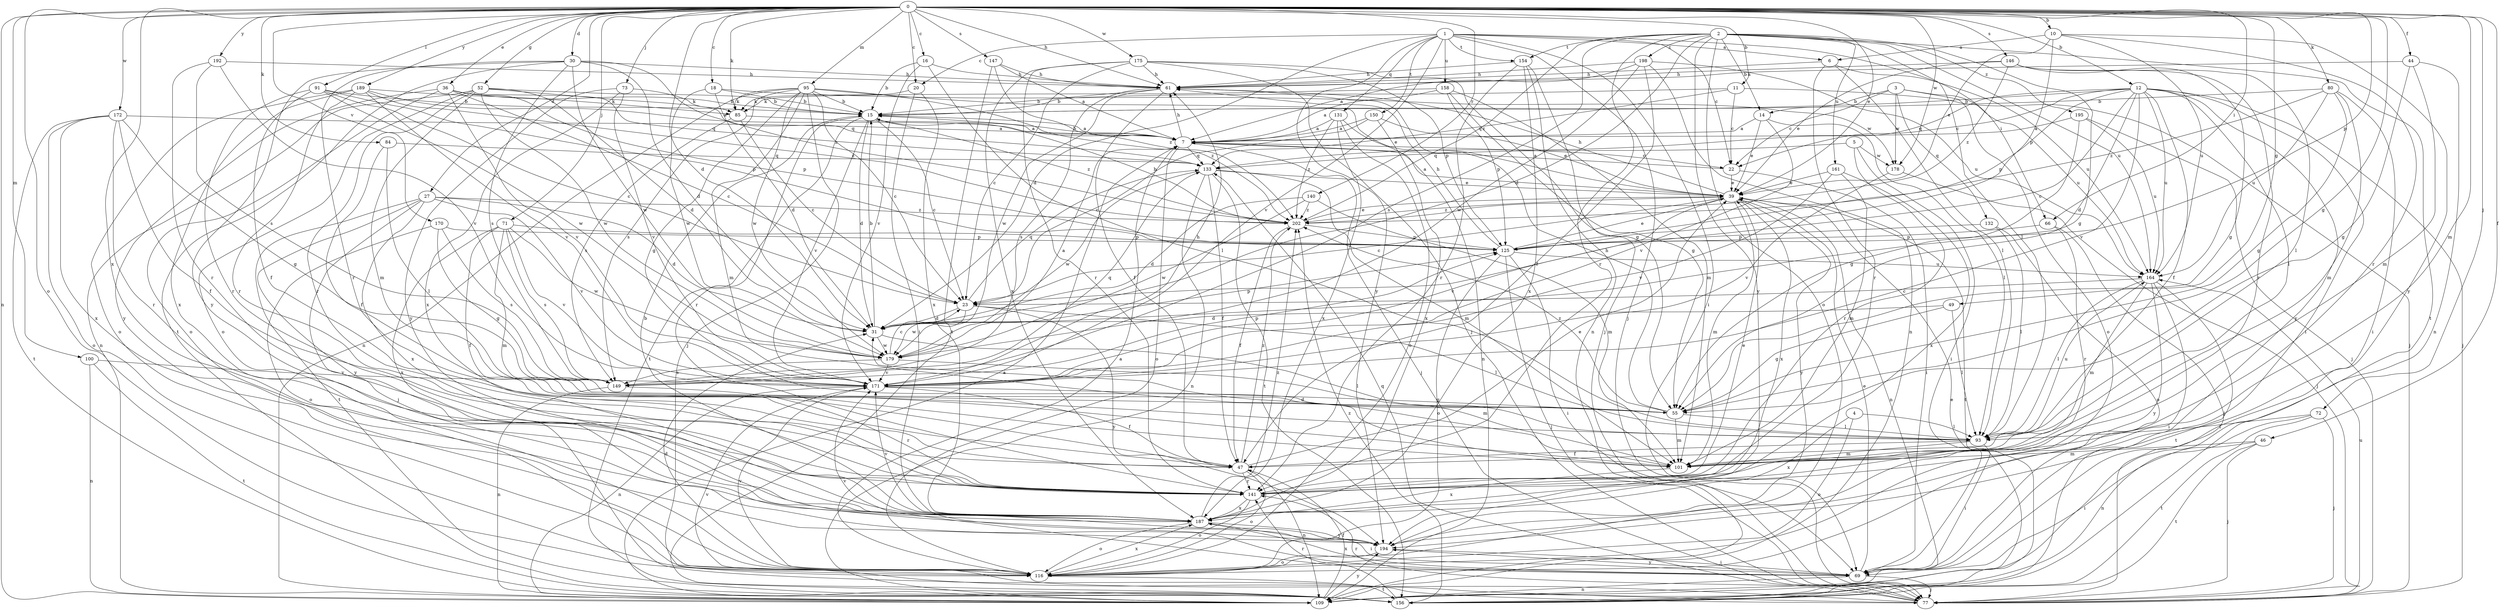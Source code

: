 strict digraph  {
0;
1;
2;
3;
4;
5;
6;
7;
10;
11;
12;
14;
15;
16;
18;
20;
22;
23;
27;
30;
31;
36;
39;
44;
46;
47;
49;
52;
55;
61;
66;
69;
71;
72;
73;
77;
80;
84;
85;
91;
93;
95;
100;
101;
109;
116;
125;
131;
132;
133;
140;
141;
146;
147;
149;
150;
154;
156;
158;
161;
164;
170;
171;
172;
175;
178;
179;
187;
189;
192;
194;
195;
198;
202;
0 -> 10  [label=b];
0 -> 11  [label=b];
0 -> 12  [label=b];
0 -> 16  [label=c];
0 -> 18  [label=c];
0 -> 20  [label=c];
0 -> 27  [label=d];
0 -> 30  [label=d];
0 -> 31  [label=d];
0 -> 36  [label=e];
0 -> 39  [label=e];
0 -> 44  [label=f];
0 -> 46  [label=f];
0 -> 49  [label=g];
0 -> 52  [label=g];
0 -> 55  [label=g];
0 -> 61  [label=h];
0 -> 66  [label=i];
0 -> 71  [label=j];
0 -> 72  [label=j];
0 -> 73  [label=j];
0 -> 80  [label=k];
0 -> 84  [label=k];
0 -> 85  [label=k];
0 -> 91  [label=l];
0 -> 95  [label=m];
0 -> 100  [label=m];
0 -> 101  [label=m];
0 -> 109  [label=n];
0 -> 116  [label=o];
0 -> 125  [label=p];
0 -> 140  [label=r];
0 -> 146  [label=s];
0 -> 147  [label=s];
0 -> 170  [label=v];
0 -> 172  [label=w];
0 -> 175  [label=w];
0 -> 178  [label=w];
0 -> 187  [label=x];
0 -> 189  [label=y];
0 -> 192  [label=y];
1 -> 6  [label=a];
1 -> 20  [label=c];
1 -> 22  [label=c];
1 -> 31  [label=d];
1 -> 66  [label=i];
1 -> 69  [label=i];
1 -> 77  [label=j];
1 -> 131  [label=q];
1 -> 150  [label=t];
1 -> 154  [label=t];
1 -> 158  [label=u];
1 -> 171  [label=v];
1 -> 194  [label=y];
2 -> 14  [label=b];
2 -> 31  [label=d];
2 -> 55  [label=g];
2 -> 93  [label=l];
2 -> 116  [label=o];
2 -> 141  [label=r];
2 -> 149  [label=s];
2 -> 154  [label=t];
2 -> 156  [label=t];
2 -> 161  [label=u];
2 -> 164  [label=u];
2 -> 194  [label=y];
2 -> 195  [label=z];
2 -> 198  [label=z];
2 -> 202  [label=z];
3 -> 14  [label=b];
3 -> 22  [label=c];
3 -> 116  [label=o];
3 -> 132  [label=q];
3 -> 164  [label=u];
3 -> 178  [label=w];
4 -> 93  [label=l];
4 -> 116  [label=o];
4 -> 187  [label=x];
5 -> 69  [label=i];
5 -> 133  [label=q];
5 -> 141  [label=r];
5 -> 178  [label=w];
6 -> 61  [label=h];
6 -> 93  [label=l];
6 -> 141  [label=r];
6 -> 164  [label=u];
7 -> 15  [label=b];
7 -> 22  [label=c];
7 -> 61  [label=h];
7 -> 77  [label=j];
7 -> 116  [label=o];
7 -> 133  [label=q];
10 -> 6  [label=a];
10 -> 39  [label=e];
10 -> 125  [label=p];
10 -> 141  [label=r];
10 -> 164  [label=u];
10 -> 194  [label=y];
11 -> 15  [label=b];
11 -> 22  [label=c];
11 -> 77  [label=j];
11 -> 133  [label=q];
12 -> 15  [label=b];
12 -> 22  [label=c];
12 -> 23  [label=c];
12 -> 31  [label=d];
12 -> 47  [label=f];
12 -> 69  [label=i];
12 -> 77  [label=j];
12 -> 93  [label=l];
12 -> 125  [label=p];
12 -> 133  [label=q];
12 -> 164  [label=u];
12 -> 171  [label=v];
12 -> 194  [label=y];
14 -> 7  [label=a];
14 -> 39  [label=e];
14 -> 93  [label=l];
14 -> 171  [label=v];
15 -> 7  [label=a];
15 -> 23  [label=c];
15 -> 31  [label=d];
15 -> 141  [label=r];
15 -> 156  [label=t];
15 -> 171  [label=v];
15 -> 202  [label=z];
16 -> 15  [label=b];
16 -> 61  [label=h];
16 -> 93  [label=l];
16 -> 171  [label=v];
18 -> 15  [label=b];
18 -> 31  [label=d];
18 -> 178  [label=w];
18 -> 179  [label=w];
20 -> 69  [label=i];
20 -> 85  [label=k];
20 -> 187  [label=x];
22 -> 7  [label=a];
22 -> 39  [label=e];
22 -> 69  [label=i];
23 -> 31  [label=d];
23 -> 93  [label=l];
23 -> 133  [label=q];
23 -> 179  [label=w];
23 -> 194  [label=y];
27 -> 31  [label=d];
27 -> 77  [label=j];
27 -> 156  [label=t];
27 -> 171  [label=v];
27 -> 187  [label=x];
27 -> 194  [label=y];
27 -> 202  [label=z];
30 -> 31  [label=d];
30 -> 61  [label=h];
30 -> 141  [label=r];
30 -> 149  [label=s];
30 -> 156  [label=t];
30 -> 179  [label=w];
30 -> 194  [label=y];
30 -> 202  [label=z];
31 -> 15  [label=b];
31 -> 93  [label=l];
31 -> 125  [label=p];
31 -> 179  [label=w];
36 -> 15  [label=b];
36 -> 23  [label=c];
36 -> 116  [label=o];
36 -> 125  [label=p];
36 -> 133  [label=q];
36 -> 171  [label=v];
36 -> 194  [label=y];
39 -> 7  [label=a];
39 -> 23  [label=c];
39 -> 61  [label=h];
39 -> 101  [label=m];
39 -> 109  [label=n];
39 -> 156  [label=t];
39 -> 171  [label=v];
39 -> 187  [label=x];
39 -> 194  [label=y];
39 -> 202  [label=z];
44 -> 55  [label=g];
44 -> 61  [label=h];
44 -> 101  [label=m];
44 -> 109  [label=n];
46 -> 69  [label=i];
46 -> 77  [label=j];
46 -> 101  [label=m];
46 -> 156  [label=t];
47 -> 39  [label=e];
47 -> 109  [label=n];
47 -> 116  [label=o];
47 -> 141  [label=r];
47 -> 202  [label=z];
49 -> 31  [label=d];
49 -> 55  [label=g];
49 -> 93  [label=l];
52 -> 15  [label=b];
52 -> 31  [label=d];
52 -> 101  [label=m];
52 -> 109  [label=n];
52 -> 116  [label=o];
52 -> 133  [label=q];
52 -> 141  [label=r];
52 -> 179  [label=w];
55 -> 61  [label=h];
55 -> 93  [label=l];
55 -> 101  [label=m];
55 -> 202  [label=z];
61 -> 15  [label=b];
61 -> 47  [label=f];
61 -> 149  [label=s];
61 -> 179  [label=w];
66 -> 77  [label=j];
66 -> 125  [label=p];
66 -> 141  [label=r];
69 -> 39  [label=e];
69 -> 77  [label=j];
69 -> 109  [label=n];
69 -> 171  [label=v];
69 -> 187  [label=x];
69 -> 194  [label=y];
71 -> 47  [label=f];
71 -> 101  [label=m];
71 -> 125  [label=p];
71 -> 149  [label=s];
71 -> 171  [label=v];
71 -> 179  [label=w];
71 -> 187  [label=x];
72 -> 77  [label=j];
72 -> 93  [label=l];
72 -> 109  [label=n];
72 -> 156  [label=t];
73 -> 85  [label=k];
73 -> 171  [label=v];
73 -> 187  [label=x];
73 -> 194  [label=y];
77 -> 133  [label=q];
77 -> 141  [label=r];
77 -> 164  [label=u];
77 -> 171  [label=v];
80 -> 15  [label=b];
80 -> 55  [label=g];
80 -> 69  [label=i];
80 -> 101  [label=m];
80 -> 164  [label=u];
80 -> 202  [label=z];
84 -> 47  [label=f];
84 -> 93  [label=l];
84 -> 133  [label=q];
85 -> 7  [label=a];
85 -> 23  [label=c];
85 -> 149  [label=s];
91 -> 15  [label=b];
91 -> 23  [label=c];
91 -> 47  [label=f];
91 -> 125  [label=p];
91 -> 141  [label=r];
91 -> 179  [label=w];
93 -> 47  [label=f];
93 -> 69  [label=i];
93 -> 101  [label=m];
93 -> 164  [label=u];
95 -> 15  [label=b];
95 -> 23  [label=c];
95 -> 39  [label=e];
95 -> 55  [label=g];
95 -> 77  [label=j];
95 -> 85  [label=k];
95 -> 101  [label=m];
95 -> 109  [label=n];
95 -> 149  [label=s];
95 -> 179  [label=w];
95 -> 202  [label=z];
100 -> 109  [label=n];
100 -> 156  [label=t];
100 -> 171  [label=v];
101 -> 31  [label=d];
101 -> 187  [label=x];
109 -> 7  [label=a];
109 -> 47  [label=f];
109 -> 194  [label=y];
116 -> 7  [label=a];
116 -> 31  [label=d];
116 -> 156  [label=t];
116 -> 171  [label=v];
116 -> 187  [label=x];
125 -> 39  [label=e];
125 -> 61  [label=h];
125 -> 69  [label=i];
125 -> 77  [label=j];
125 -> 116  [label=o];
125 -> 164  [label=u];
131 -> 7  [label=a];
131 -> 109  [label=n];
131 -> 116  [label=o];
131 -> 187  [label=x];
131 -> 202  [label=z];
132 -> 93  [label=l];
132 -> 116  [label=o];
132 -> 125  [label=p];
133 -> 39  [label=e];
133 -> 47  [label=f];
133 -> 101  [label=m];
133 -> 109  [label=n];
133 -> 156  [label=t];
133 -> 179  [label=w];
140 -> 31  [label=d];
140 -> 101  [label=m];
140 -> 179  [label=w];
140 -> 202  [label=z];
141 -> 39  [label=e];
141 -> 116  [label=o];
141 -> 187  [label=x];
146 -> 39  [label=e];
146 -> 55  [label=g];
146 -> 61  [label=h];
146 -> 93  [label=l];
146 -> 141  [label=r];
146 -> 202  [label=z];
147 -> 7  [label=a];
147 -> 61  [label=h];
147 -> 156  [label=t];
147 -> 202  [label=z];
149 -> 109  [label=n];
149 -> 125  [label=p];
149 -> 133  [label=q];
149 -> 141  [label=r];
150 -> 7  [label=a];
150 -> 23  [label=c];
150 -> 39  [label=e];
150 -> 187  [label=x];
154 -> 61  [label=h];
154 -> 77  [label=j];
154 -> 109  [label=n];
154 -> 141  [label=r];
154 -> 187  [label=x];
156 -> 39  [label=e];
156 -> 141  [label=r];
156 -> 202  [label=z];
158 -> 7  [label=a];
158 -> 55  [label=g];
158 -> 85  [label=k];
158 -> 101  [label=m];
158 -> 125  [label=p];
161 -> 39  [label=e];
161 -> 101  [label=m];
161 -> 171  [label=v];
161 -> 187  [label=x];
164 -> 23  [label=c];
164 -> 69  [label=i];
164 -> 93  [label=l];
164 -> 101  [label=m];
164 -> 156  [label=t];
164 -> 194  [label=y];
170 -> 55  [label=g];
170 -> 116  [label=o];
170 -> 125  [label=p];
170 -> 149  [label=s];
171 -> 47  [label=f];
171 -> 55  [label=g];
171 -> 61  [label=h];
171 -> 109  [label=n];
172 -> 7  [label=a];
172 -> 47  [label=f];
172 -> 55  [label=g];
172 -> 116  [label=o];
172 -> 141  [label=r];
172 -> 156  [label=t];
172 -> 187  [label=x];
175 -> 23  [label=c];
175 -> 55  [label=g];
175 -> 61  [label=h];
175 -> 77  [label=j];
175 -> 125  [label=p];
175 -> 141  [label=r];
175 -> 187  [label=x];
178 -> 77  [label=j];
178 -> 171  [label=v];
179 -> 7  [label=a];
179 -> 23  [label=c];
179 -> 101  [label=m];
179 -> 149  [label=s];
179 -> 171  [label=v];
187 -> 15  [label=b];
187 -> 69  [label=i];
187 -> 116  [label=o];
187 -> 171  [label=v];
187 -> 194  [label=y];
187 -> 202  [label=z];
189 -> 7  [label=a];
189 -> 85  [label=k];
189 -> 116  [label=o];
189 -> 141  [label=r];
189 -> 171  [label=v];
189 -> 187  [label=x];
189 -> 202  [label=z];
192 -> 61  [label=h];
192 -> 141  [label=r];
192 -> 149  [label=s];
192 -> 171  [label=v];
194 -> 69  [label=i];
194 -> 116  [label=o];
195 -> 7  [label=a];
195 -> 55  [label=g];
195 -> 77  [label=j];
195 -> 164  [label=u];
198 -> 7  [label=a];
198 -> 47  [label=f];
198 -> 61  [label=h];
198 -> 109  [label=n];
198 -> 164  [label=u];
198 -> 179  [label=w];
202 -> 15  [label=b];
202 -> 39  [label=e];
202 -> 47  [label=f];
202 -> 125  [label=p];
}
